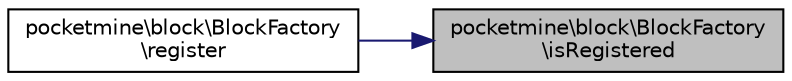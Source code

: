 digraph "pocketmine\block\BlockFactory\isRegistered"
{
 // INTERACTIVE_SVG=YES
 // LATEX_PDF_SIZE
  edge [fontname="Helvetica",fontsize="10",labelfontname="Helvetica",labelfontsize="10"];
  node [fontname="Helvetica",fontsize="10",shape=record];
  rankdir="RL";
  Node1 [label="pocketmine\\block\\BlockFactory\l\\isRegistered",height=0.2,width=0.4,color="black", fillcolor="grey75", style="filled", fontcolor="black",tooltip=" "];
  Node1 -> Node2 [dir="back",color="midnightblue",fontsize="10",style="solid",fontname="Helvetica"];
  Node2 [label="pocketmine\\block\\BlockFactory\l\\register",height=0.2,width=0.4,color="black", fillcolor="white", style="filled",URL="$d0/d6d/classpocketmine_1_1block_1_1_block_factory.html#a76eb27264f1ea77a080b1e7e04eeb4a0",tooltip=" "];
}
